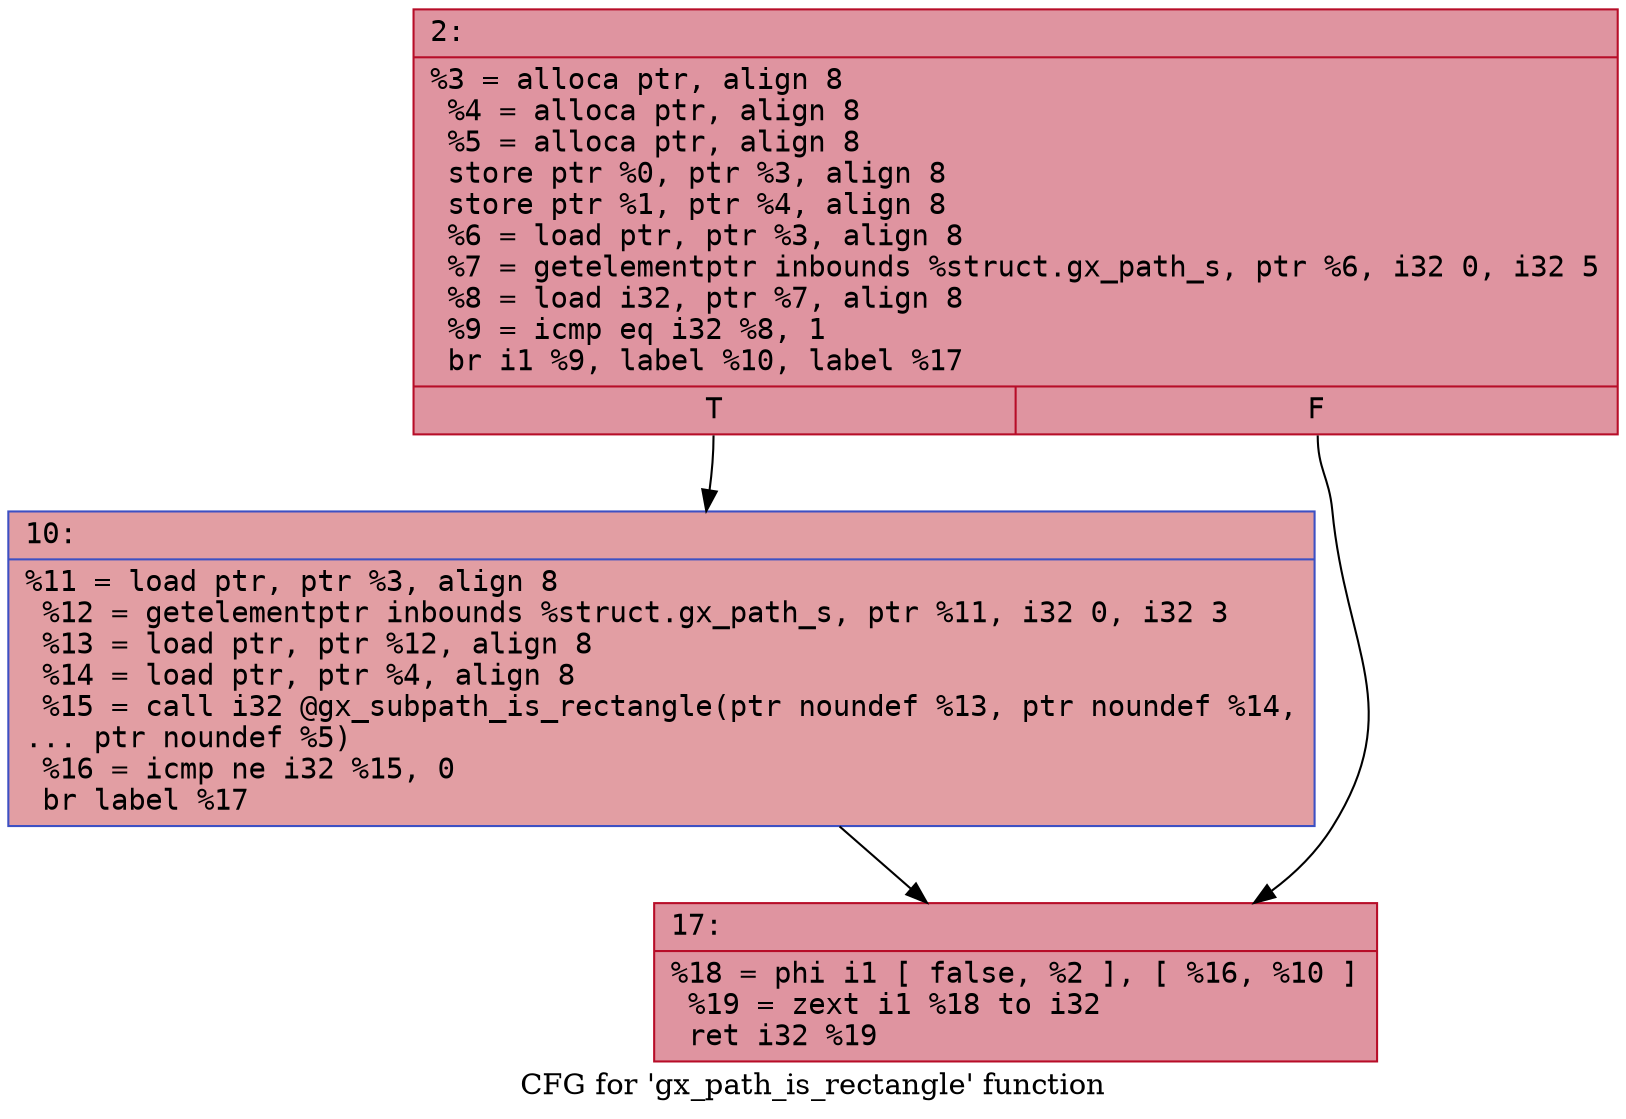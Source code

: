 digraph "CFG for 'gx_path_is_rectangle' function" {
	label="CFG for 'gx_path_is_rectangle' function";

	Node0x600000870050 [shape=record,color="#b70d28ff", style=filled, fillcolor="#b70d2870" fontname="Courier",label="{2:\l|  %3 = alloca ptr, align 8\l  %4 = alloca ptr, align 8\l  %5 = alloca ptr, align 8\l  store ptr %0, ptr %3, align 8\l  store ptr %1, ptr %4, align 8\l  %6 = load ptr, ptr %3, align 8\l  %7 = getelementptr inbounds %struct.gx_path_s, ptr %6, i32 0, i32 5\l  %8 = load i32, ptr %7, align 8\l  %9 = icmp eq i32 %8, 1\l  br i1 %9, label %10, label %17\l|{<s0>T|<s1>F}}"];
	Node0x600000870050:s0 -> Node0x6000008700a0[tooltip="2 -> 10\nProbability 50.00%" ];
	Node0x600000870050:s1 -> Node0x6000008700f0[tooltip="2 -> 17\nProbability 50.00%" ];
	Node0x6000008700a0 [shape=record,color="#3d50c3ff", style=filled, fillcolor="#be242e70" fontname="Courier",label="{10:\l|  %11 = load ptr, ptr %3, align 8\l  %12 = getelementptr inbounds %struct.gx_path_s, ptr %11, i32 0, i32 3\l  %13 = load ptr, ptr %12, align 8\l  %14 = load ptr, ptr %4, align 8\l  %15 = call i32 @gx_subpath_is_rectangle(ptr noundef %13, ptr noundef %14,\l... ptr noundef %5)\l  %16 = icmp ne i32 %15, 0\l  br label %17\l}"];
	Node0x6000008700a0 -> Node0x6000008700f0[tooltip="10 -> 17\nProbability 100.00%" ];
	Node0x6000008700f0 [shape=record,color="#b70d28ff", style=filled, fillcolor="#b70d2870" fontname="Courier",label="{17:\l|  %18 = phi i1 [ false, %2 ], [ %16, %10 ]\l  %19 = zext i1 %18 to i32\l  ret i32 %19\l}"];
}
